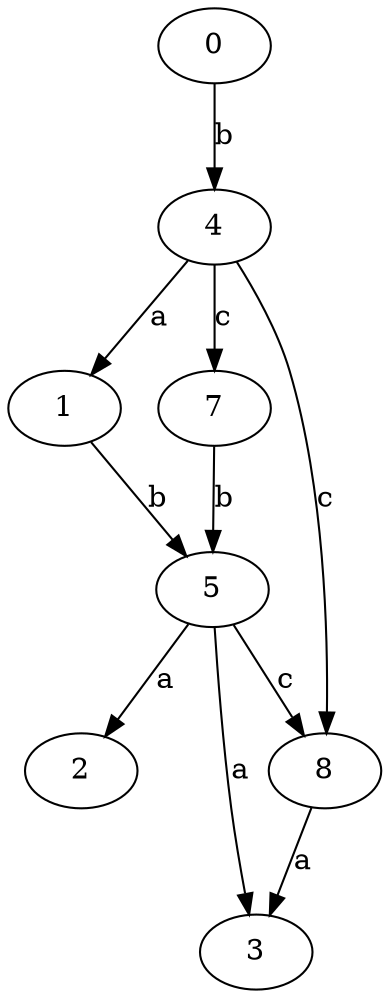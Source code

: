 strict digraph  {
1;
2;
3;
4;
5;
0;
7;
8;
1 -> 5  [label=b];
4 -> 1  [label=a];
4 -> 7  [label=c];
4 -> 8  [label=c];
5 -> 2  [label=a];
5 -> 3  [label=a];
5 -> 8  [label=c];
0 -> 4  [label=b];
7 -> 5  [label=b];
8 -> 3  [label=a];
}
